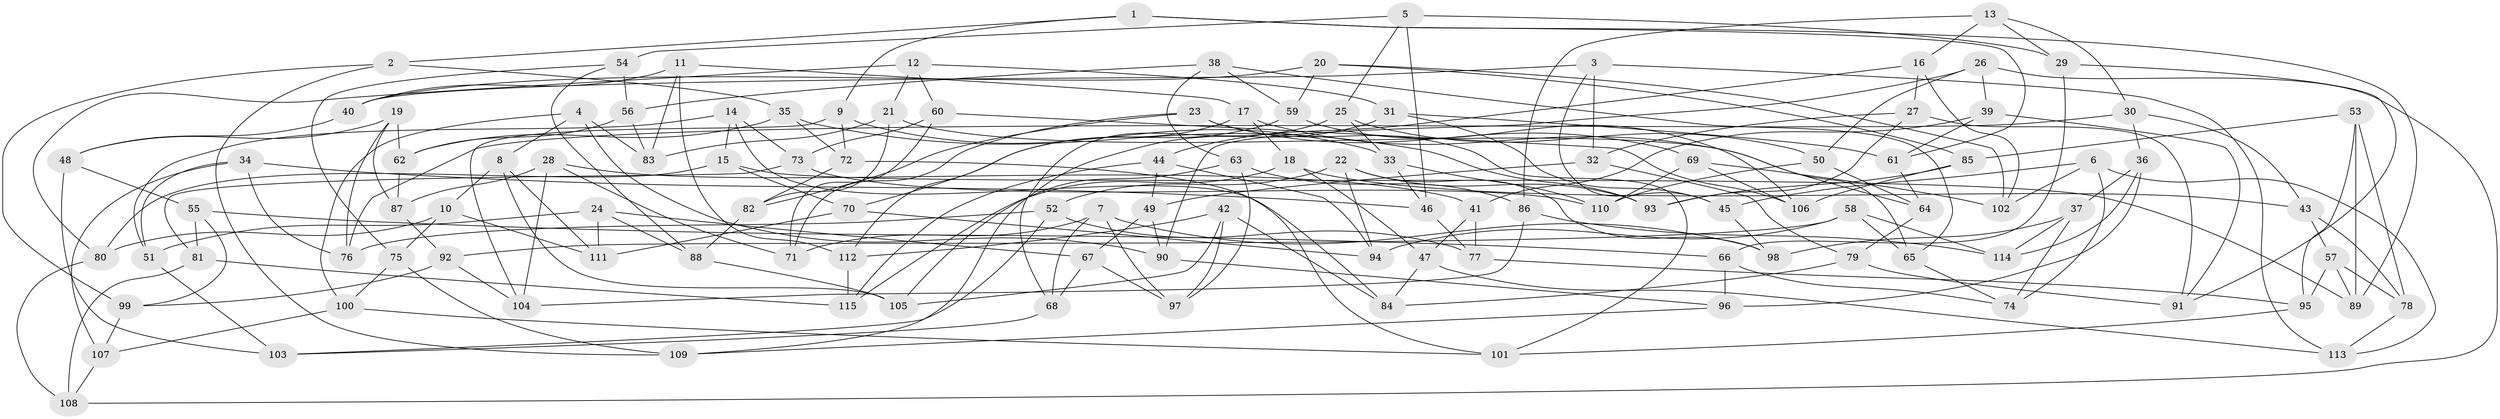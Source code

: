 // coarse degree distribution, {6: 0.4927536231884058, 5: 0.15942028985507245, 4: 0.3333333333333333, 3: 0.014492753623188406}
// Generated by graph-tools (version 1.1) at 2025/24/03/03/25 07:24:25]
// undirected, 115 vertices, 230 edges
graph export_dot {
graph [start="1"]
  node [color=gray90,style=filled];
  1;
  2;
  3;
  4;
  5;
  6;
  7;
  8;
  9;
  10;
  11;
  12;
  13;
  14;
  15;
  16;
  17;
  18;
  19;
  20;
  21;
  22;
  23;
  24;
  25;
  26;
  27;
  28;
  29;
  30;
  31;
  32;
  33;
  34;
  35;
  36;
  37;
  38;
  39;
  40;
  41;
  42;
  43;
  44;
  45;
  46;
  47;
  48;
  49;
  50;
  51;
  52;
  53;
  54;
  55;
  56;
  57;
  58;
  59;
  60;
  61;
  62;
  63;
  64;
  65;
  66;
  67;
  68;
  69;
  70;
  71;
  72;
  73;
  74;
  75;
  76;
  77;
  78;
  79;
  80;
  81;
  82;
  83;
  84;
  85;
  86;
  87;
  88;
  89;
  90;
  91;
  92;
  93;
  94;
  95;
  96;
  97;
  98;
  99;
  100;
  101;
  102;
  103;
  104;
  105;
  106;
  107;
  108;
  109;
  110;
  111;
  112;
  113;
  114;
  115;
  1 -- 2;
  1 -- 61;
  1 -- 9;
  1 -- 89;
  2 -- 109;
  2 -- 35;
  2 -- 99;
  3 -- 32;
  3 -- 45;
  3 -- 40;
  3 -- 113;
  4 -- 83;
  4 -- 90;
  4 -- 100;
  4 -- 8;
  5 -- 46;
  5 -- 54;
  5 -- 29;
  5 -- 25;
  6 -- 113;
  6 -- 102;
  6 -- 74;
  6 -- 45;
  7 -- 97;
  7 -- 68;
  7 -- 71;
  7 -- 98;
  8 -- 10;
  8 -- 111;
  8 -- 105;
  9 -- 104;
  9 -- 33;
  9 -- 72;
  10 -- 111;
  10 -- 80;
  10 -- 75;
  11 -- 112;
  11 -- 40;
  11 -- 17;
  11 -- 83;
  12 -- 80;
  12 -- 21;
  12 -- 60;
  12 -- 31;
  13 -- 16;
  13 -- 29;
  13 -- 86;
  13 -- 30;
  14 -- 73;
  14 -- 15;
  14 -- 51;
  14 -- 84;
  15 -- 80;
  15 -- 89;
  15 -- 70;
  16 -- 102;
  16 -- 27;
  16 -- 44;
  17 -- 65;
  17 -- 18;
  17 -- 112;
  18 -- 47;
  18 -- 43;
  18 -- 115;
  19 -- 87;
  19 -- 62;
  19 -- 76;
  19 -- 48;
  20 -- 40;
  20 -- 102;
  20 -- 85;
  20 -- 59;
  21 -- 83;
  21 -- 64;
  21 -- 82;
  22 -- 94;
  22 -- 98;
  22 -- 52;
  22 -- 93;
  23 -- 101;
  23 -- 82;
  23 -- 69;
  23 -- 71;
  24 -- 88;
  24 -- 67;
  24 -- 51;
  24 -- 111;
  25 -- 50;
  25 -- 68;
  25 -- 33;
  26 -- 39;
  26 -- 108;
  26 -- 90;
  26 -- 50;
  27 -- 93;
  27 -- 91;
  27 -- 32;
  28 -- 41;
  28 -- 71;
  28 -- 104;
  28 -- 87;
  29 -- 66;
  29 -- 91;
  30 -- 43;
  30 -- 36;
  30 -- 76;
  31 -- 109;
  31 -- 45;
  31 -- 61;
  32 -- 79;
  32 -- 49;
  33 -- 110;
  33 -- 46;
  34 -- 51;
  34 -- 107;
  34 -- 46;
  34 -- 76;
  35 -- 93;
  35 -- 62;
  35 -- 72;
  36 -- 96;
  36 -- 37;
  36 -- 114;
  37 -- 114;
  37 -- 74;
  37 -- 98;
  38 -- 63;
  38 -- 56;
  38 -- 65;
  38 -- 59;
  39 -- 91;
  39 -- 61;
  39 -- 41;
  40 -- 48;
  41 -- 77;
  41 -- 47;
  42 -- 84;
  42 -- 105;
  42 -- 97;
  42 -- 112;
  43 -- 57;
  43 -- 78;
  44 -- 94;
  44 -- 115;
  44 -- 49;
  45 -- 98;
  46 -- 77;
  47 -- 113;
  47 -- 84;
  48 -- 103;
  48 -- 55;
  49 -- 90;
  49 -- 67;
  50 -- 64;
  50 -- 110;
  51 -- 103;
  52 -- 76;
  52 -- 77;
  52 -- 103;
  53 -- 85;
  53 -- 78;
  53 -- 95;
  53 -- 89;
  54 -- 88;
  54 -- 75;
  54 -- 56;
  55 -- 66;
  55 -- 99;
  55 -- 81;
  56 -- 83;
  56 -- 62;
  57 -- 95;
  57 -- 78;
  57 -- 89;
  58 -- 92;
  58 -- 94;
  58 -- 65;
  58 -- 114;
  59 -- 70;
  59 -- 106;
  60 -- 71;
  60 -- 106;
  60 -- 73;
  61 -- 64;
  62 -- 87;
  63 -- 86;
  63 -- 97;
  63 -- 105;
  64 -- 79;
  65 -- 74;
  66 -- 96;
  66 -- 74;
  67 -- 97;
  67 -- 68;
  68 -- 103;
  69 -- 110;
  69 -- 106;
  69 -- 102;
  70 -- 94;
  70 -- 111;
  72 -- 101;
  72 -- 82;
  73 -- 81;
  73 -- 110;
  75 -- 109;
  75 -- 100;
  77 -- 95;
  78 -- 113;
  79 -- 91;
  79 -- 84;
  80 -- 108;
  81 -- 115;
  81 -- 108;
  82 -- 88;
  85 -- 93;
  85 -- 106;
  86 -- 114;
  86 -- 104;
  87 -- 92;
  88 -- 105;
  90 -- 96;
  92 -- 104;
  92 -- 99;
  95 -- 101;
  96 -- 109;
  99 -- 107;
  100 -- 107;
  100 -- 101;
  107 -- 108;
  112 -- 115;
}
